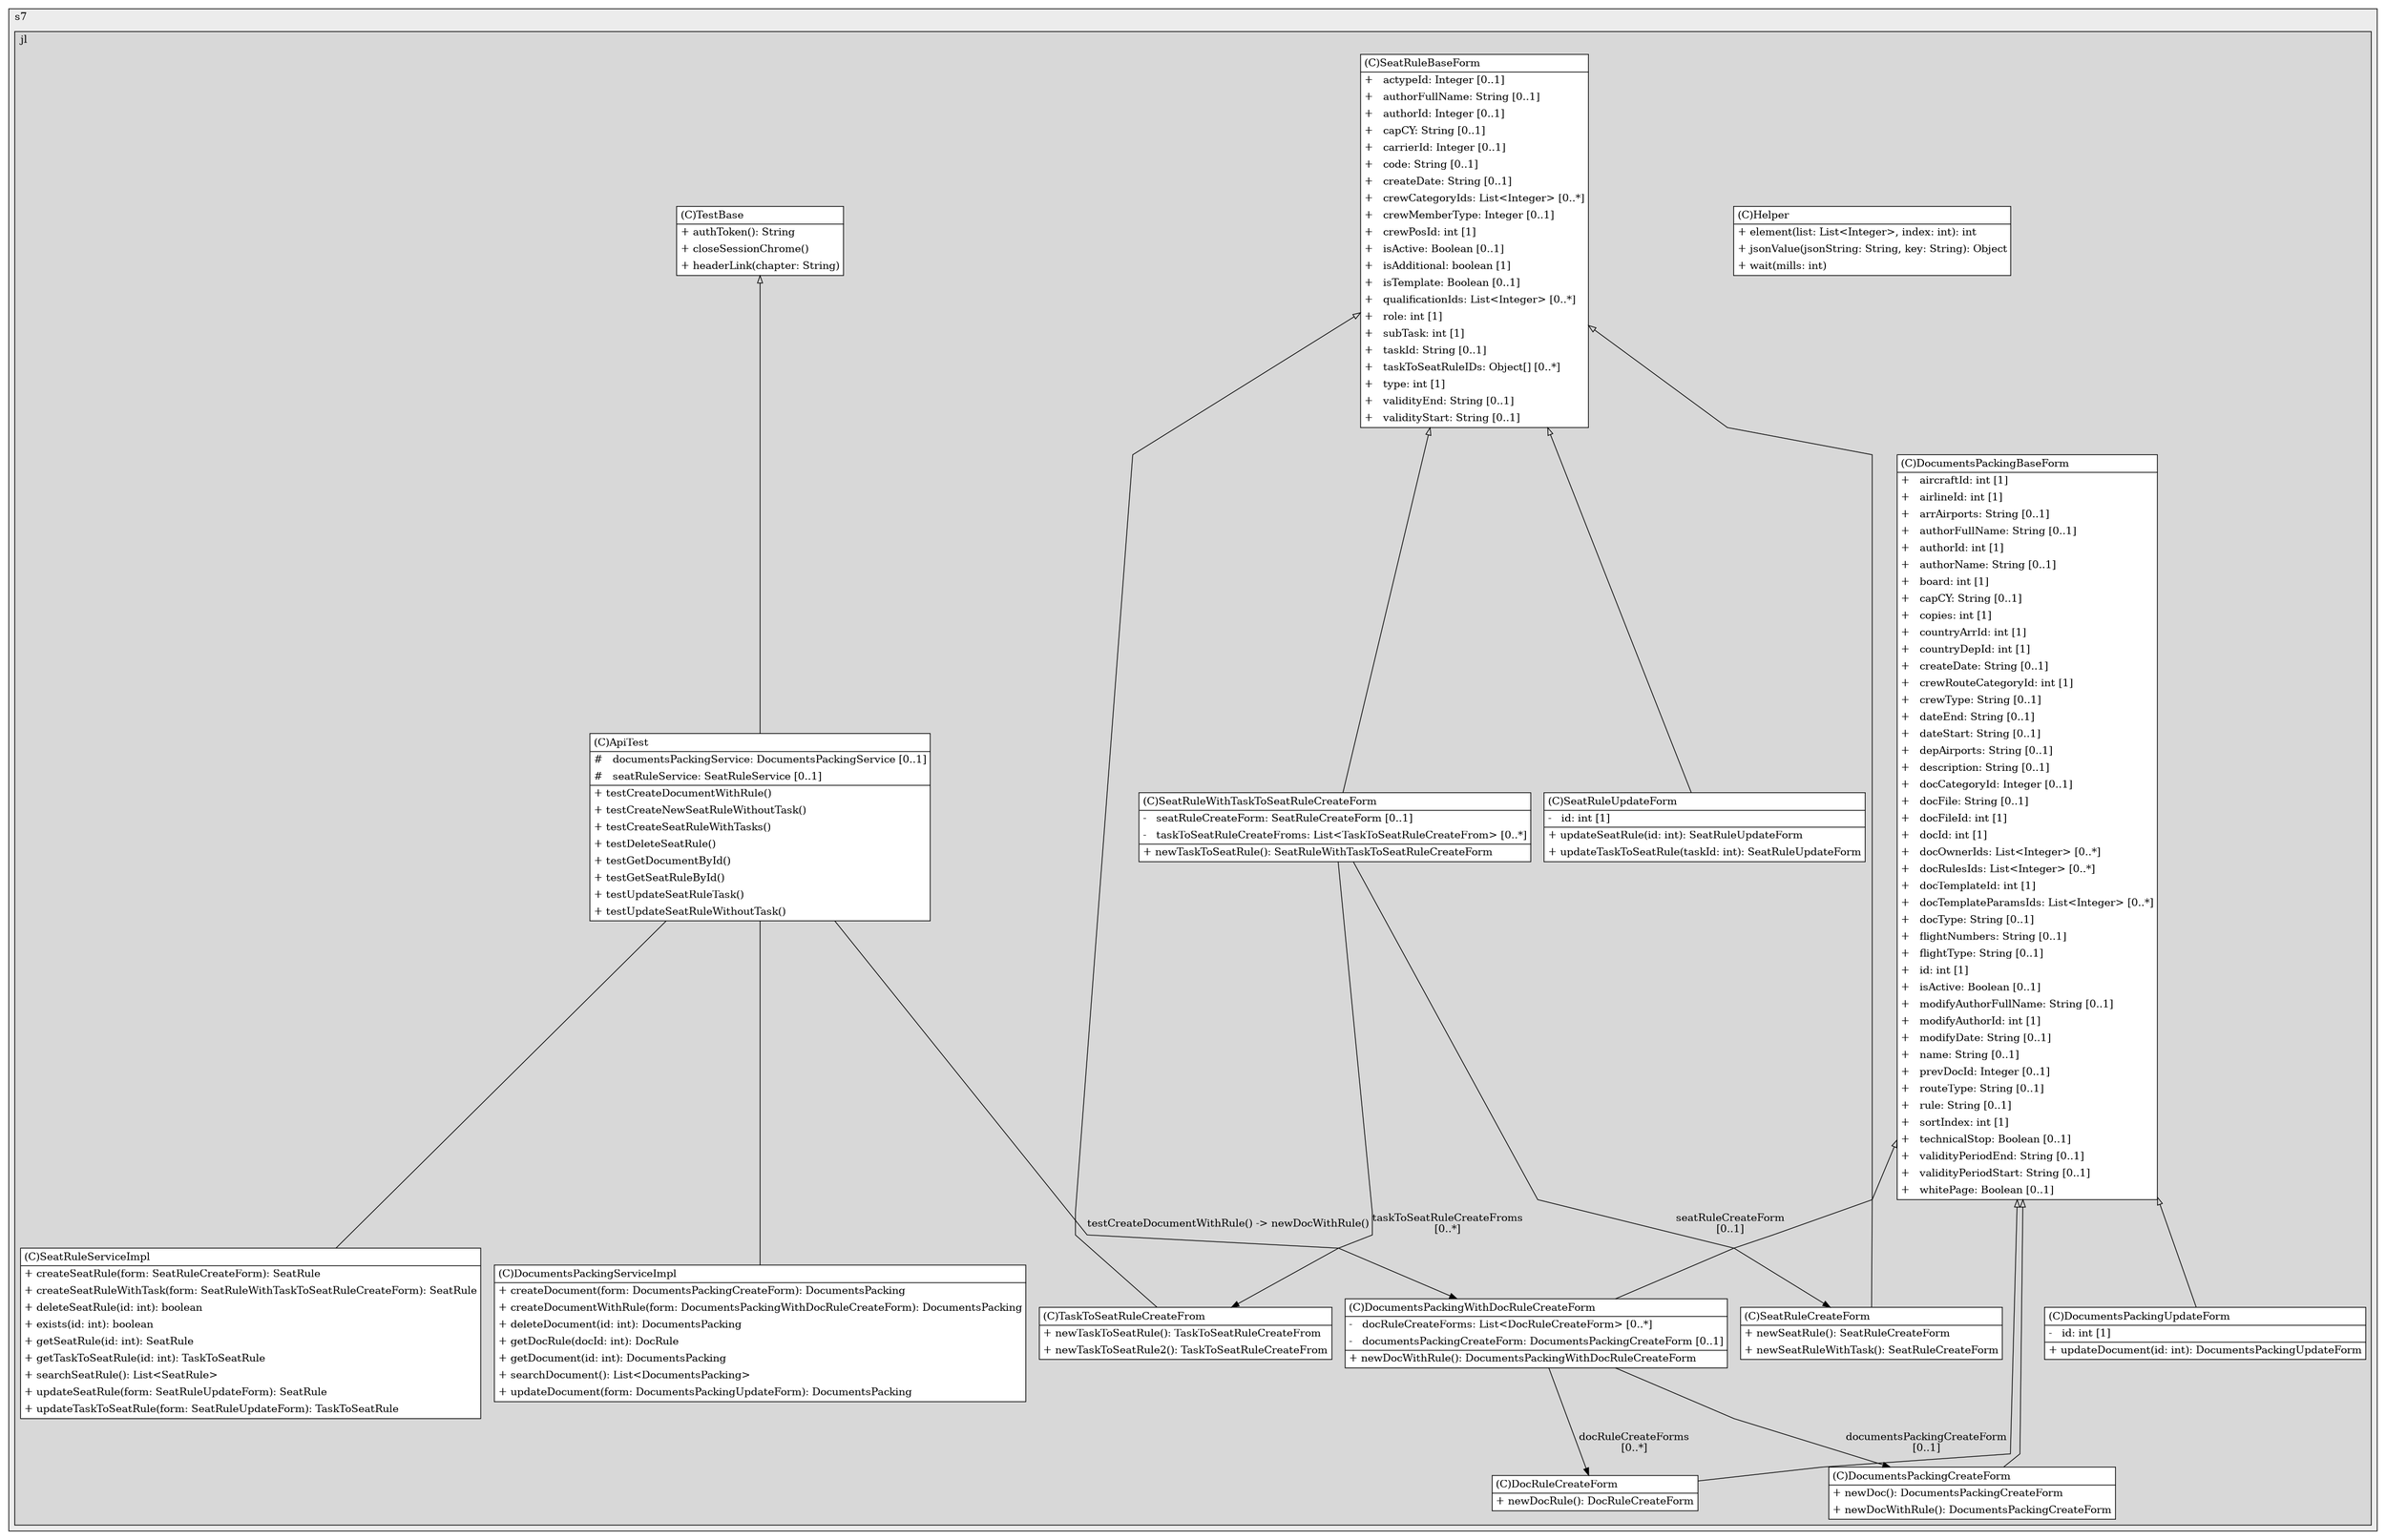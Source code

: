 @startuml

/' diagram meta data start
config=StructureConfiguration;
{
  "projectClassification": {
    "searchMode": "OpenProject", // OpenProject, AllProjects
    "includedProjects": "",
    "pathEndKeywords": "*.impl",
    "isClientPath": "",
    "isClientName": "",
    "isTestPath": "",
    "isTestName": "",
    "isMappingPath": "",
    "isMappingName": "",
    "isDataAccessPath": "",
    "isDataAccessName": "",
    "isDataStructurePath": "",
    "isDataStructureName": "",
    "isInterfaceStructuresPath": "",
    "isInterfaceStructuresName": "",
    "isEntryPointPath": "",
    "isEntryPointName": "",
    "treatFinalFieldsAsMandatory": false
  },
  "graphRestriction": {
    "classPackageExcludeFilter": "",
    "classPackageIncludeFilter": "",
    "classNameExcludeFilter": "",
    "classNameIncludeFilter": "",
    "methodNameExcludeFilter": "",
    "methodNameIncludeFilter": "",
    "removeByInheritance": "", // inheritance/annotation based filtering is done in a second step
    "removeByAnnotation": "",
    "removeByClassPackage": "", // cleanup the graph after inheritance/annotation based filtering is done
    "removeByClassName": "",
    "cutMappings": false,
    "cutEnum": true,
    "cutTests": true,
    "cutClient": true,
    "cutDataAccess": false,
    "cutInterfaceStructures": false,
    "cutDataStructures": false,
    "cutGetterAndSetter": true,
    "cutConstructors": true
  },
  "graphTraversal": {
    "forwardDepth": 6,
    "backwardDepth": 6,
    "classPackageExcludeFilter": "",
    "classPackageIncludeFilter": "",
    "classNameExcludeFilter": "",
    "classNameIncludeFilter": "",
    "methodNameExcludeFilter": "",
    "methodNameIncludeFilter": "",
    "hideMappings": false,
    "hideDataStructures": false,
    "hidePrivateMethods": true,
    "hideInterfaceCalls": true, // indirection: implementation -> interface (is hidden) -> implementation
    "onlyShowApplicationEntryPoints": false, // root node is included
    "useMethodCallsForStructureDiagram": "ForwardOnly" // ForwardOnly, BothDirections, No
  },
  "details": {
    "aggregation": "GroupByClass", // ByClass, GroupByClass, None
    "showClassGenericTypes": true,
    "showMethods": true,
    "showMethodParameterNames": true,
    "showMethodParameterTypes": true,
    "showMethodReturnType": true,
    "showPackageLevels": 2,
    "showDetailedClassStructure": true
  },
  "rootClass": "aero.s7.jl.autotest.api.ApiTest",
  "extensionCallbackMethod": "" // qualified.class.name#methodName - signature: public static String method(String)
}
diagram meta data end '/



digraph g {
    rankdir="TB"
    splines=polyline
    

'nodes 
subgraph cluster_3620 { 
   	label=s7
	labeljust=l
	fillcolor="#ececec"
	style=filled
   
   subgraph cluster_107891020 { 
   	label=jl
	labeljust=l
	fillcolor="#d8d8d8"
	style=filled
   
   ApiTest1627698300[
	label=<<TABLE BORDER="1" CELLBORDER="0" CELLPADDING="4" CELLSPACING="0">
<TR><TD ALIGN="LEFT" >(C)ApiTest</TD></TR>
<HR/>
<TR><TD ALIGN="LEFT" >#   documentsPackingService: DocumentsPackingService [0..1]</TD></TR>
<TR><TD ALIGN="LEFT" >#   seatRuleService: SeatRuleService [0..1]</TD></TR>
<HR/>
<TR><TD ALIGN="LEFT" >+ testCreateDocumentWithRule()</TD></TR>
<TR><TD ALIGN="LEFT" >+ testCreateNewSeatRuleWithoutTask()</TD></TR>
<TR><TD ALIGN="LEFT" >+ testCreateSeatRuleWithTasks()</TD></TR>
<TR><TD ALIGN="LEFT" >+ testDeleteSeatRule()</TD></TR>
<TR><TD ALIGN="LEFT" >+ testGetDocumentById()</TD></TR>
<TR><TD ALIGN="LEFT" >+ testGetSeatRuleById()</TD></TR>
<TR><TD ALIGN="LEFT" >+ testUpdateSeatRuleTask()</TD></TR>
<TR><TD ALIGN="LEFT" >+ testUpdateSeatRuleWithoutTask()</TD></TR>
</TABLE>>
	style=filled
	margin=0
	shape=plaintext
	fillcolor="#FFFFFF"
];

DocRuleCreateForm1627698300[
	label=<<TABLE BORDER="1" CELLBORDER="0" CELLPADDING="4" CELLSPACING="0">
<TR><TD ALIGN="LEFT" >(C)DocRuleCreateForm</TD></TR>
<HR/>
<TR><TD ALIGN="LEFT" >+ newDocRule(): DocRuleCreateForm</TD></TR>
</TABLE>>
	style=filled
	margin=0
	shape=plaintext
	fillcolor="#FFFFFF"
];

DocumentsPackingBaseForm1627698300[
	label=<<TABLE BORDER="1" CELLBORDER="0" CELLPADDING="4" CELLSPACING="0">
<TR><TD ALIGN="LEFT" >(C)DocumentsPackingBaseForm</TD></TR>
<HR/>
<TR><TD ALIGN="LEFT" >+   aircraftId: int [1]</TD></TR>
<TR><TD ALIGN="LEFT" >+   airlineId: int [1]</TD></TR>
<TR><TD ALIGN="LEFT" >+   arrAirports: String [0..1]</TD></TR>
<TR><TD ALIGN="LEFT" >+   authorFullName: String [0..1]</TD></TR>
<TR><TD ALIGN="LEFT" >+   authorId: int [1]</TD></TR>
<TR><TD ALIGN="LEFT" >+   authorName: String [0..1]</TD></TR>
<TR><TD ALIGN="LEFT" >+   board: int [1]</TD></TR>
<TR><TD ALIGN="LEFT" >+   capCY: String [0..1]</TD></TR>
<TR><TD ALIGN="LEFT" >+   copies: int [1]</TD></TR>
<TR><TD ALIGN="LEFT" >+   countryArrId: int [1]</TD></TR>
<TR><TD ALIGN="LEFT" >+   countryDepId: int [1]</TD></TR>
<TR><TD ALIGN="LEFT" >+   createDate: String [0..1]</TD></TR>
<TR><TD ALIGN="LEFT" >+   crewRouteCategoryId: int [1]</TD></TR>
<TR><TD ALIGN="LEFT" >+   crewType: String [0..1]</TD></TR>
<TR><TD ALIGN="LEFT" >+   dateEnd: String [0..1]</TD></TR>
<TR><TD ALIGN="LEFT" >+   dateStart: String [0..1]</TD></TR>
<TR><TD ALIGN="LEFT" >+   depAirports: String [0..1]</TD></TR>
<TR><TD ALIGN="LEFT" >+   description: String [0..1]</TD></TR>
<TR><TD ALIGN="LEFT" >+   docCategoryId: Integer [0..1]</TD></TR>
<TR><TD ALIGN="LEFT" >+   docFile: String [0..1]</TD></TR>
<TR><TD ALIGN="LEFT" >+   docFileId: int [1]</TD></TR>
<TR><TD ALIGN="LEFT" >+   docId: int [1]</TD></TR>
<TR><TD ALIGN="LEFT" >+   docOwnerIds: List&lt;Integer&gt; [0..*]</TD></TR>
<TR><TD ALIGN="LEFT" >+   docRulesIds: List&lt;Integer&gt; [0..*]</TD></TR>
<TR><TD ALIGN="LEFT" >+   docTemplateId: int [1]</TD></TR>
<TR><TD ALIGN="LEFT" >+   docTemplateParamsIds: List&lt;Integer&gt; [0..*]</TD></TR>
<TR><TD ALIGN="LEFT" >+   docType: String [0..1]</TD></TR>
<TR><TD ALIGN="LEFT" >+   flightNumbers: String [0..1]</TD></TR>
<TR><TD ALIGN="LEFT" >+   flightType: String [0..1]</TD></TR>
<TR><TD ALIGN="LEFT" >+   id: int [1]</TD></TR>
<TR><TD ALIGN="LEFT" >+   isActive: Boolean [0..1]</TD></TR>
<TR><TD ALIGN="LEFT" >+   modifyAuthorFullName: String [0..1]</TD></TR>
<TR><TD ALIGN="LEFT" >+   modifyAuthorId: int [1]</TD></TR>
<TR><TD ALIGN="LEFT" >+   modifyDate: String [0..1]</TD></TR>
<TR><TD ALIGN="LEFT" >+   name: String [0..1]</TD></TR>
<TR><TD ALIGN="LEFT" >+   prevDocId: Integer [0..1]</TD></TR>
<TR><TD ALIGN="LEFT" >+   routeType: String [0..1]</TD></TR>
<TR><TD ALIGN="LEFT" >+   rule: String [0..1]</TD></TR>
<TR><TD ALIGN="LEFT" >+   sortIndex: int [1]</TD></TR>
<TR><TD ALIGN="LEFT" >+   technicalStop: Boolean [0..1]</TD></TR>
<TR><TD ALIGN="LEFT" >+   validityPeriodEnd: String [0..1]</TD></TR>
<TR><TD ALIGN="LEFT" >+   validityPeriodStart: String [0..1]</TD></TR>
<TR><TD ALIGN="LEFT" >+   whitePage: Boolean [0..1]</TD></TR>
</TABLE>>
	style=filled
	margin=0
	shape=plaintext
	fillcolor="#FFFFFF"
];

DocumentsPackingCreateForm1627698300[
	label=<<TABLE BORDER="1" CELLBORDER="0" CELLPADDING="4" CELLSPACING="0">
<TR><TD ALIGN="LEFT" >(C)DocumentsPackingCreateForm</TD></TR>
<HR/>
<TR><TD ALIGN="LEFT" >+ newDoc(): DocumentsPackingCreateForm</TD></TR>
<TR><TD ALIGN="LEFT" >+ newDocWithRule(): DocumentsPackingCreateForm</TD></TR>
</TABLE>>
	style=filled
	margin=0
	shape=plaintext
	fillcolor="#FFFFFF"
];

DocumentsPackingServiceImpl1627698300[
	label=<<TABLE BORDER="1" CELLBORDER="0" CELLPADDING="4" CELLSPACING="0">
<TR><TD ALIGN="LEFT" >(C)DocumentsPackingServiceImpl</TD></TR>
<HR/>
<TR><TD ALIGN="LEFT" >+ createDocument(form: DocumentsPackingCreateForm): DocumentsPacking</TD></TR>
<TR><TD ALIGN="LEFT" >+ createDocumentWithRule(form: DocumentsPackingWithDocRuleCreateForm): DocumentsPacking</TD></TR>
<TR><TD ALIGN="LEFT" >+ deleteDocument(id: int): DocumentsPacking</TD></TR>
<TR><TD ALIGN="LEFT" >+ getDocRule(docId: int): DocRule</TD></TR>
<TR><TD ALIGN="LEFT" >+ getDocument(id: int): DocumentsPacking</TD></TR>
<TR><TD ALIGN="LEFT" >+ searchDocument(): List&lt;DocumentsPacking&gt;</TD></TR>
<TR><TD ALIGN="LEFT" >+ updateDocument(form: DocumentsPackingUpdateForm): DocumentsPacking</TD></TR>
</TABLE>>
	style=filled
	margin=0
	shape=plaintext
	fillcolor="#FFFFFF"
];

DocumentsPackingUpdateForm1627698300[
	label=<<TABLE BORDER="1" CELLBORDER="0" CELLPADDING="4" CELLSPACING="0">
<TR><TD ALIGN="LEFT" >(C)DocumentsPackingUpdateForm</TD></TR>
<HR/>
<TR><TD ALIGN="LEFT" >-   id: int [1]</TD></TR>
<HR/>
<TR><TD ALIGN="LEFT" >+ updateDocument(id: int): DocumentsPackingUpdateForm</TD></TR>
</TABLE>>
	style=filled
	margin=0
	shape=plaintext
	fillcolor="#FFFFFF"
];

DocumentsPackingWithDocRuleCreateForm1627698300[
	label=<<TABLE BORDER="1" CELLBORDER="0" CELLPADDING="4" CELLSPACING="0">
<TR><TD ALIGN="LEFT" >(C)DocumentsPackingWithDocRuleCreateForm</TD></TR>
<HR/>
<TR><TD ALIGN="LEFT" >-   docRuleCreateForms: List&lt;DocRuleCreateForm&gt; [0..*]</TD></TR>
<TR><TD ALIGN="LEFT" >-   documentsPackingCreateForm: DocumentsPackingCreateForm [0..1]</TD></TR>
<HR/>
<TR><TD ALIGN="LEFT" >+ newDocWithRule(): DocumentsPackingWithDocRuleCreateForm</TD></TR>
</TABLE>>
	style=filled
	margin=0
	shape=plaintext
	fillcolor="#FFFFFF"
];

Helper635845705[
	label=<<TABLE BORDER="1" CELLBORDER="0" CELLPADDING="4" CELLSPACING="0">
<TR><TD ALIGN="LEFT" >(C)Helper</TD></TR>
<HR/>
<TR><TD ALIGN="LEFT" >+ element(list: List&lt;Integer&gt;, index: int): int</TD></TR>
<TR><TD ALIGN="LEFT" >+ jsonValue(jsonString: String, key: String): Object</TD></TR>
<TR><TD ALIGN="LEFT" >+ wait(mills: int)</TD></TR>
</TABLE>>
	style=filled
	margin=0
	shape=plaintext
	fillcolor="#FFFFFF"
];

SeatRuleBaseForm1627698300[
	label=<<TABLE BORDER="1" CELLBORDER="0" CELLPADDING="4" CELLSPACING="0">
<TR><TD ALIGN="LEFT" >(C)SeatRuleBaseForm</TD></TR>
<HR/>
<TR><TD ALIGN="LEFT" >+   actypeId: Integer [0..1]</TD></TR>
<TR><TD ALIGN="LEFT" >+   authorFullName: String [0..1]</TD></TR>
<TR><TD ALIGN="LEFT" >+   authorId: Integer [0..1]</TD></TR>
<TR><TD ALIGN="LEFT" >+   capCY: String [0..1]</TD></TR>
<TR><TD ALIGN="LEFT" >+   carrierId: Integer [0..1]</TD></TR>
<TR><TD ALIGN="LEFT" >+   code: String [0..1]</TD></TR>
<TR><TD ALIGN="LEFT" >+   createDate: String [0..1]</TD></TR>
<TR><TD ALIGN="LEFT" >+   crewCategoryIds: List&lt;Integer&gt; [0..*]</TD></TR>
<TR><TD ALIGN="LEFT" >+   crewMemberType: Integer [0..1]</TD></TR>
<TR><TD ALIGN="LEFT" >+   crewPosId: int [1]</TD></TR>
<TR><TD ALIGN="LEFT" >+   isActive: Boolean [0..1]</TD></TR>
<TR><TD ALIGN="LEFT" >+   isAdditional: boolean [1]</TD></TR>
<TR><TD ALIGN="LEFT" >+   isTemplate: Boolean [0..1]</TD></TR>
<TR><TD ALIGN="LEFT" >+   qualificationIds: List&lt;Integer&gt; [0..*]</TD></TR>
<TR><TD ALIGN="LEFT" >+   role: int [1]</TD></TR>
<TR><TD ALIGN="LEFT" >+   subTask: int [1]</TD></TR>
<TR><TD ALIGN="LEFT" >+   taskId: String [0..1]</TD></TR>
<TR><TD ALIGN="LEFT" >+   taskToSeatRuleIDs: Object[] [0..*]</TD></TR>
<TR><TD ALIGN="LEFT" >+   type: int [1]</TD></TR>
<TR><TD ALIGN="LEFT" >+   validityEnd: String [0..1]</TD></TR>
<TR><TD ALIGN="LEFT" >+   validityStart: String [0..1]</TD></TR>
</TABLE>>
	style=filled
	margin=0
	shape=plaintext
	fillcolor="#FFFFFF"
];

SeatRuleCreateForm1627698300[
	label=<<TABLE BORDER="1" CELLBORDER="0" CELLPADDING="4" CELLSPACING="0">
<TR><TD ALIGN="LEFT" >(C)SeatRuleCreateForm</TD></TR>
<HR/>
<TR><TD ALIGN="LEFT" >+ newSeatRule(): SeatRuleCreateForm</TD></TR>
<TR><TD ALIGN="LEFT" >+ newSeatRuleWithTask(): SeatRuleCreateForm</TD></TR>
</TABLE>>
	style=filled
	margin=0
	shape=plaintext
	fillcolor="#FFFFFF"
];

SeatRuleServiceImpl1627698300[
	label=<<TABLE BORDER="1" CELLBORDER="0" CELLPADDING="4" CELLSPACING="0">
<TR><TD ALIGN="LEFT" >(C)SeatRuleServiceImpl</TD></TR>
<HR/>
<TR><TD ALIGN="LEFT" >+ createSeatRule(form: SeatRuleCreateForm): SeatRule</TD></TR>
<TR><TD ALIGN="LEFT" >+ createSeatRuleWithTask(form: SeatRuleWithTaskToSeatRuleCreateForm): SeatRule</TD></TR>
<TR><TD ALIGN="LEFT" >+ deleteSeatRule(id: int): boolean</TD></TR>
<TR><TD ALIGN="LEFT" >+ exists(id: int): boolean</TD></TR>
<TR><TD ALIGN="LEFT" >+ getSeatRule(id: int): SeatRule</TD></TR>
<TR><TD ALIGN="LEFT" >+ getTaskToSeatRule(id: int): TaskToSeatRule</TD></TR>
<TR><TD ALIGN="LEFT" >+ searchSeatRule(): List&lt;SeatRule&gt;</TD></TR>
<TR><TD ALIGN="LEFT" >+ updateSeatRule(form: SeatRuleUpdateForm): SeatRule</TD></TR>
<TR><TD ALIGN="LEFT" >+ updateTaskToSeatRule(form: SeatRuleUpdateForm): TaskToSeatRule</TD></TR>
</TABLE>>
	style=filled
	margin=0
	shape=plaintext
	fillcolor="#FFFFFF"
];

SeatRuleUpdateForm1627698300[
	label=<<TABLE BORDER="1" CELLBORDER="0" CELLPADDING="4" CELLSPACING="0">
<TR><TD ALIGN="LEFT" >(C)SeatRuleUpdateForm</TD></TR>
<HR/>
<TR><TD ALIGN="LEFT" >-   id: int [1]</TD></TR>
<HR/>
<TR><TD ALIGN="LEFT" >+ updateSeatRule(id: int): SeatRuleUpdateForm</TD></TR>
<TR><TD ALIGN="LEFT" >+ updateTaskToSeatRule(taskId: int): SeatRuleUpdateForm</TD></TR>
</TABLE>>
	style=filled
	margin=0
	shape=plaintext
	fillcolor="#FFFFFF"
];

SeatRuleWithTaskToSeatRuleCreateForm1627698300[
	label=<<TABLE BORDER="1" CELLBORDER="0" CELLPADDING="4" CELLSPACING="0">
<TR><TD ALIGN="LEFT" >(C)SeatRuleWithTaskToSeatRuleCreateForm</TD></TR>
<HR/>
<TR><TD ALIGN="LEFT" >-   seatRuleCreateForm: SeatRuleCreateForm [0..1]</TD></TR>
<TR><TD ALIGN="LEFT" >-   taskToSeatRuleCreateFroms: List&lt;TaskToSeatRuleCreateFrom&gt; [0..*]</TD></TR>
<HR/>
<TR><TD ALIGN="LEFT" >+ newTaskToSeatRule(): SeatRuleWithTaskToSeatRuleCreateForm</TD></TR>
</TABLE>>
	style=filled
	margin=0
	shape=plaintext
	fillcolor="#FFFFFF"
];

TaskToSeatRuleCreateFrom1627698300[
	label=<<TABLE BORDER="1" CELLBORDER="0" CELLPADDING="4" CELLSPACING="0">
<TR><TD ALIGN="LEFT" >(C)TaskToSeatRuleCreateFrom</TD></TR>
<HR/>
<TR><TD ALIGN="LEFT" >+ newTaskToSeatRule(): TaskToSeatRuleCreateFrom</TD></TR>
<TR><TD ALIGN="LEFT" >+ newTaskToSeatRule2(): TaskToSeatRuleCreateFrom</TD></TR>
</TABLE>>
	style=filled
	margin=0
	shape=plaintext
	fillcolor="#FFFFFF"
];

TestBase635845705[
	label=<<TABLE BORDER="1" CELLBORDER="0" CELLPADDING="4" CELLSPACING="0">
<TR><TD ALIGN="LEFT" >(C)TestBase</TD></TR>
<HR/>
<TR><TD ALIGN="LEFT" >+ authToken(): String</TD></TR>
<TR><TD ALIGN="LEFT" >+ closeSessionChrome()</TD></TR>
<TR><TD ALIGN="LEFT" >+ headerLink(chapter: String)</TD></TR>
</TABLE>>
	style=filled
	margin=0
	shape=plaintext
	fillcolor="#FFFFFF"
];
} 
} 

'edges    
ApiTest1627698300 -> DocumentsPackingServiceImpl1627698300[arrowhead=none];
ApiTest1627698300 -> DocumentsPackingWithDocRuleCreateForm1627698300[label="testCreateDocumentWithRule() -> newDocWithRule()"];
ApiTest1627698300 -> SeatRuleServiceImpl1627698300[arrowhead=none];
DocumentsPackingBaseForm1627698300 -> DocRuleCreateForm1627698300[arrowhead=none, arrowtail=empty, dir=both];
DocumentsPackingBaseForm1627698300 -> DocumentsPackingCreateForm1627698300[arrowhead=none, arrowtail=empty, dir=both];
DocumentsPackingBaseForm1627698300 -> DocumentsPackingUpdateForm1627698300[arrowhead=none, arrowtail=empty, dir=both];
DocumentsPackingBaseForm1627698300 -> DocumentsPackingWithDocRuleCreateForm1627698300[arrowhead=none, arrowtail=empty, dir=both];
DocumentsPackingWithDocRuleCreateForm1627698300 -> DocRuleCreateForm1627698300[label="docRuleCreateForms
[0..*]"];
DocumentsPackingWithDocRuleCreateForm1627698300 -> DocumentsPackingCreateForm1627698300[label="documentsPackingCreateForm
[0..1]"];
SeatRuleBaseForm1627698300 -> SeatRuleCreateForm1627698300[arrowhead=none, arrowtail=empty, dir=both];
SeatRuleBaseForm1627698300 -> SeatRuleUpdateForm1627698300[arrowhead=none, arrowtail=empty, dir=both];
SeatRuleBaseForm1627698300 -> SeatRuleWithTaskToSeatRuleCreateForm1627698300[arrowhead=none, arrowtail=empty, dir=both];
SeatRuleBaseForm1627698300 -> TaskToSeatRuleCreateFrom1627698300[arrowhead=none, arrowtail=empty, dir=both];
SeatRuleWithTaskToSeatRuleCreateForm1627698300 -> SeatRuleCreateForm1627698300[label="seatRuleCreateForm
[0..1]"];
SeatRuleWithTaskToSeatRuleCreateForm1627698300 -> TaskToSeatRuleCreateFrom1627698300[label="taskToSeatRuleCreateFroms
[0..*]"];
TestBase635845705 -> ApiTest1627698300[arrowhead=none, arrowtail=empty, dir=both];
    
}
@enduml
